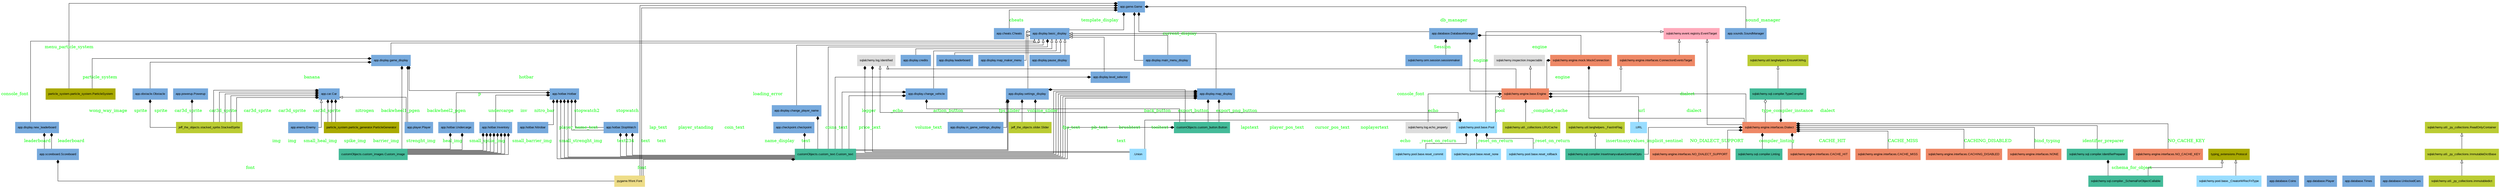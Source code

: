 digraph "classes_GameApp" {
  splines=ortho;
  edge [dir="forward"];
  node [shape=record, fontname=Arial, fontsize=10];

rankdir=BT
charset="utf-8"
".URL" [color="#99DDFF", fontcolor="black", label=<.URL>, shape="record", style="filled"];
".Union" [color="#99DDFF", fontcolor="black", label=<.Union>, shape="record", style="filled"];
".Union" [color="#99DDFF", fontcolor="black", label=<.Union>, shape="record", style="filled"];
".Union" [color="#99DDFF", fontcolor="black", label=<.Union>, shape="record", style="filled"];
"app.car.Car" [color="#77AADD", fontcolor="black", label=<app.car.Car>, shape="record", style="filled"];
"app.cheats.Cheats" [color="#77AADD", fontcolor="black", label=<app.cheats.Cheats>, shape="record", style="filled"];
"app.checkpoint.checkpoint" [color="#77AADD", fontcolor="black", label=<app.checkpoint.checkpoint>, shape="record", style="filled"];
"app.database.Coins" [color="#77AADD", fontcolor="black", label=<app.database.Coins>, shape="record", style="filled"];
"app.database.DatabaseManager" [color="#77AADD", fontcolor="black", label=<app.database.DatabaseManager>, shape="record", style="filled"];
"app.database.Player" [color="#77AADD", fontcolor="black", label=<app.database.Player>, shape="record", style="filled"];
"app.database.Times" [color="#77AADD", fontcolor="black", label=<app.database.Times>, shape="record", style="filled"];
"app.database.UnlockedCars" [color="#77AADD", fontcolor="black", label=<app.database.UnlockedCars>, shape="record", style="filled"];
"app.display.basic_display" [color="#77AADD", fontcolor="black", label=<app.display.basic_display>, shape="record", style="filled"];
"app.display.change_player_name" [color="#77AADD", fontcolor="black", label=<app.display.change_player_name>, shape="record", style="filled"];
"app.display.change_vehicle" [color="#77AADD", fontcolor="black", label=<app.display.change_vehicle>, shape="record", style="filled"];
"app.display.credits" [color="#77AADD", fontcolor="black", label=<app.display.credits>, shape="record", style="filled"];
"app.display.game_display" [color="#77AADD", fontcolor="black", label=<app.display.game_display>, shape="record", style="filled"];
"app.display.in_game_settings_display" [color="#77AADD", fontcolor="black", label=<app.display.in_game_settings_display>, shape="record", style="filled"];
"app.display.leaderboard" [color="#77AADD", fontcolor="black", label=<app.display.leaderboard>, shape="record", style="filled"];
"app.display.level_selector" [color="#77AADD", fontcolor="black", label=<app.display.level_selector>, shape="record", style="filled"];
"app.display.main_menu_display" [color="#77AADD", fontcolor="black", label=<app.display.main_menu_display>, shape="record", style="filled"];
"app.display.map_display" [color="#77AADD", fontcolor="black", label=<app.display.map_display>, shape="record", style="filled"];
"app.display.map_maker_menu" [color="#77AADD", fontcolor="black", label=<app.display.map_maker_menu>, shape="record", style="filled"];
"app.display.new_leaderboard" [color="#77AADD", fontcolor="black", label=<app.display.new_leaderboard>, shape="record", style="filled"];
"app.display.pause_display" [color="#77AADD", fontcolor="black", label=<app.display.pause_display>, shape="record", style="filled"];
"app.display.settings_display" [color="#77AADD", fontcolor="black", label=<app.display.settings_display>, shape="record", style="filled"];
"app.enemy.Enemy" [color="#77AADD", fontcolor="black", label=<app.enemy.Enemy>, shape="record", style="filled"];
"app.game.Game" [color="#77AADD", fontcolor="black", label=<app.game.Game>, shape="record", style="filled"];
"app.hotbar.Hotbar" [color="#77AADD", fontcolor="black", label=<app.hotbar.Hotbar>, shape="record", style="filled"];
"app.hotbar.Inventory" [color="#77AADD", fontcolor="black", label=<app.hotbar.Inventory>, shape="record", style="filled"];
"app.hotbar.Nitrobar" [color="#77AADD", fontcolor="black", label=<app.hotbar.Nitrobar>, shape="record", style="filled"];
"app.hotbar.StopWatch" [color="#77AADD", fontcolor="black", label=<app.hotbar.StopWatch>, shape="record", style="filled"];
"app.hotbar.Undercarge" [color="#77AADD", fontcolor="black", label=<app.hotbar.Undercarge>, shape="record", style="filled"];
"app.obstacle.Obstacle" [color="#77AADD", fontcolor="black", label=<app.obstacle.Obstacle>, shape="record", style="filled"];
"app.player.Player" [color="#77AADD", fontcolor="black", label=<app.player.Player>, shape="record", style="filled"];
"app.powerup.Powerup" [color="#77AADD", fontcolor="black", label=<app.powerup.Powerup>, shape="record", style="filled"];
"app.scoreboard.Scoreboard" [color="#77AADD", fontcolor="black", label=<app.scoreboard.Scoreboard>, shape="record", style="filled"];
"app.sounds.SoundManager" [color="#77AADD", fontcolor="black", label=<app.sounds.SoundManager>, shape="record", style="filled"];
"customObjects.custom_button.Button" [color="#44BB99", fontcolor="black", label=<customObjects.custom_button.Button>, shape="record", style="filled"];
"customObjects.custom_images.Custom_image" [color="#44BB99", fontcolor="black", label=<customObjects.custom_images.Custom_image>, shape="record", style="filled"];
"customObjects.custom_text.Custom_text" [color="#44BB99", fontcolor="black", label=<customObjects.custom_text.Custom_text>, shape="record", style="filled"];
"jeff_the_objects.slider.Slider" [color="#BBCC33", fontcolor="black", label=<jeff_the_objects.slider.Slider>, shape="record", style="filled"];
"jeff_the_objects.stacked_sprite.StackedSprite" [color="#BBCC33", fontcolor="black", label=<jeff_the_objects.stacked_sprite.StackedSprite>, shape="record", style="filled"];
"particle_system.particle_generator.ParticleGenerator" [color="#AAAA00", fontcolor="black", label=<particle_system.particle_generator.ParticleGenerator>, shape="record", style="filled"];
"particle_system.particle_system.ParticleSystem" [color="#AAAA00", fontcolor="black", label=<particle_system.particle_system.ParticleSystem>, shape="record", style="filled"];
"pygame.ftfont.Font" [color="#EEDD88", fontcolor="black", label=<pygame.ftfont.Font>, shape="record", style="filled"];
"sqlalchemy.engine.base.Engine" [color="#EE8866", fontcolor="black", label=<sqlalchemy.engine.base.Engine>, shape="record", style="filled"];
"sqlalchemy.engine.interfaces.CacheStats.CACHE_HIT" [color="#EE8866", fontcolor="black", label=<sqlalchemy.engine.interfaces.CACHE_HIT>, shape="record", style="filled"];
"sqlalchemy.engine.interfaces.CacheStats.CACHE_MISS" [color="#EE8866", fontcolor="black", label=<sqlalchemy.engine.interfaces.CACHE_MISS>, shape="record", style="filled"];
"sqlalchemy.engine.interfaces.CacheStats.CACHING_DISABLED" [color="#EE8866", fontcolor="black", label=<sqlalchemy.engine.interfaces.CACHING_DISABLED>, shape="record", style="filled"];
"sqlalchemy.engine.interfaces.ConnectionEventsTarget" [color="#EE8866", fontcolor="black", label=<sqlalchemy.engine.interfaces.ConnectionEventsTarget>, shape="record", style="filled"];
"sqlalchemy.engine.interfaces.Dialect" [color="#EE8866", fontcolor="black", label=<sqlalchemy.engine.interfaces.Dialect>, shape="record", style="filled"];
"sqlalchemy.engine.interfaces.BindTyping.NONE" [color="#EE8866", fontcolor="black", label=<sqlalchemy.engine.interfaces.NONE>, shape="record", style="filled"];
"sqlalchemy.engine.interfaces.CacheStats.NO_CACHE_KEY" [color="#EE8866", fontcolor="black", label=<sqlalchemy.engine.interfaces.NO_CACHE_KEY>, shape="record", style="filled"];
"sqlalchemy.engine.interfaces.CacheStats.NO_DIALECT_SUPPORT" [color="#EE8866", fontcolor="black", label=<sqlalchemy.engine.interfaces.NO_DIALECT_SUPPORT>, shape="record", style="filled"];
"sqlalchemy.engine.mock.MockConnection" [color="#EE8866", fontcolor="black", label=<sqlalchemy.engine.mock.MockConnection>, shape="record", style="filled"];
"sqlalchemy.event.registry.EventTarget" [color="#FFAABB", fontcolor="black", label=<sqlalchemy.event.registry.EventTarget>, shape="record", style="filled"];
"sqlalchemy.inspection.Inspectable" [color="#DDDDDD", fontcolor="black", label=<sqlalchemy.inspection.Inspectable>, shape="record", style="filled"];
"sqlalchemy.log.Identified" [color="#DDDDDD", fontcolor="black", label=<sqlalchemy.log.Identified>, shape="record", style="filled"];
"sqlalchemy.log.echo_property" [color="#DDDDDD", fontcolor="black", label=<sqlalchemy.log.echo_property>, shape="record", style="filled"];
"sqlalchemy.orm.session.sessionmaker" [color="#77AADD", fontcolor="black", label=<sqlalchemy.orm.session.sessionmaker>, shape="record", style="filled"];
"sqlalchemy.pool.base.Pool" [color="#99DDFF", fontcolor="black", label=<sqlalchemy.pool.base.Pool>, shape="record", style="filled"];
"sqlalchemy.pool.base._CreatorWRecFnType" [color="#99DDFF", fontcolor="black", label=<sqlalchemy.pool.base._CreatorWRecFnType>, shape="record", style="filled"];
"sqlalchemy.pool.base.ResetStyle.reset_commit" [color="#99DDFF", fontcolor="black", label=<sqlalchemy.pool.base.reset_commit>, shape="record", style="filled"];
"sqlalchemy.pool.base.ResetStyle.reset_none" [color="#99DDFF", fontcolor="black", label=<sqlalchemy.pool.base.reset_none>, shape="record", style="filled"];
"sqlalchemy.pool.base.ResetStyle.reset_rollback" [color="#99DDFF", fontcolor="black", label=<sqlalchemy.pool.base.reset_rollback>, shape="record", style="filled"];
"sqlalchemy.sql.compiler.IdentifierPreparer" [color="#44BB99", fontcolor="black", label=<sqlalchemy.sql.compiler.IdentifierPreparer>, shape="record", style="filled"];
"sqlalchemy.sql.compiler.InsertmanyvaluesSentinelOpts" [color="#44BB99", fontcolor="black", label=<sqlalchemy.sql.compiler.InsertmanyvaluesSentinelOpts>, shape="record", style="filled"];
"sqlalchemy.sql.compiler.Linting" [color="#44BB99", fontcolor="black", label=<sqlalchemy.sql.compiler.Linting>, shape="record", style="filled"];
"sqlalchemy.sql.compiler.TypeCompiler" [color="#44BB99", fontcolor="black", label=<sqlalchemy.sql.compiler.TypeCompiler>, shape="record", style="filled"];
"sqlalchemy.sql.compiler._SchemaForObjectCallable" [color="#44BB99", fontcolor="black", label=<sqlalchemy.sql.compiler._SchemaForObjectCallable>, shape="record", style="filled"];
"sqlalchemy.util._collections.LRUCache" [color="#BBCC33", fontcolor="black", label=<sqlalchemy.util._collections.LRUCache>, shape="record", style="filled"];
"sqlalchemy.util._py_collections.ImmutableDictBase" [color="#BBCC33", fontcolor="black", label=<sqlalchemy.util._py_collections.ImmutableDictBase>, shape="record", style="filled"];
"sqlalchemy.util._py_collections.ReadOnlyContainer" [color="#BBCC33", fontcolor="black", label=<sqlalchemy.util._py_collections.ReadOnlyContainer>, shape="record", style="filled"];
"sqlalchemy.util._py_collections.immutabledict" [color="#BBCC33", fontcolor="black", label=<sqlalchemy.util._py_collections.immutabledict>, shape="record", style="filled"];
"sqlalchemy.util.langhelpers.EnsureKWArg" [color="#BBCC33", fontcolor="black", label=<sqlalchemy.util.langhelpers.EnsureKWArg>, shape="record", style="filled"];
"sqlalchemy.util.langhelpers._FastIntFlag" [color="#BBCC33", fontcolor="black", label=<sqlalchemy.util.langhelpers._FastIntFlag>, shape="record", style="filled"];
"typing_extensions.Protocol" [color="#AAAA00", fontcolor="black", label=<typing_extensions.Protocol>, shape="record", style="filled"];
"app.display.change_player_name" -> "app.display.basic_display" [arrowhead="empty", arrowtail="none"];
"app.display.change_vehicle" -> "app.display.basic_display" [arrowhead="empty", arrowtail="none"];
"app.display.credits" -> "app.display.basic_display" [arrowhead="empty", arrowtail="none"];
"app.display.game_display" -> "app.display.basic_display" [arrowhead="empty", arrowtail="none"];
"app.display.in_game_settings_display" -> "app.display.settings_display" [arrowhead="empty", arrowtail="none"];
"app.display.leaderboard" -> "app.display.basic_display" [arrowhead="empty", arrowtail="none"];
"app.display.level_selector" -> "app.display.basic_display" [arrowhead="empty", arrowtail="none"];
"app.display.main_menu_display" -> "app.display.basic_display" [arrowhead="empty", arrowtail="none"];
"app.display.map_display" -> "app.display.basic_display" [arrowhead="empty", arrowtail="none"];
"app.display.map_maker_menu" -> "app.display.basic_display" [arrowhead="empty", arrowtail="none"];
"app.display.new_leaderboard" -> "app.display.basic_display" [arrowhead="empty", arrowtail="none"];
"app.display.pause_display" -> "app.display.basic_display" [arrowhead="empty", arrowtail="none"];
"app.display.settings_display" -> "app.display.basic_display" [arrowhead="empty", arrowtail="none"];
"app.enemy.Enemy" -> "app.car.Car" [arrowhead="empty", arrowtail="none"];
"app.player.Player" -> "app.car.Car" [arrowhead="empty", arrowtail="none"];
"sqlalchemy.engine.base.Engine" -> "sqlalchemy.engine.interfaces.ConnectionEventsTarget" [arrowhead="empty", arrowtail="none"];
"sqlalchemy.engine.base.Engine" -> "sqlalchemy.inspection.Inspectable" [arrowhead="empty", arrowtail="none"];
"sqlalchemy.engine.base.Engine" -> "sqlalchemy.log.Identified" [arrowhead="empty", arrowtail="none"];
"sqlalchemy.engine.interfaces.ConnectionEventsTarget" -> "sqlalchemy.event.registry.EventTarget" [arrowhead="empty", arrowtail="none"];
"sqlalchemy.engine.interfaces.Dialect" -> "sqlalchemy.event.registry.EventTarget" [arrowhead="empty", arrowtail="none"];
"sqlalchemy.pool.base.Pool" -> "sqlalchemy.event.registry.EventTarget" [arrowhead="empty", arrowtail="none"];
"sqlalchemy.pool.base.Pool" -> "sqlalchemy.log.Identified" [arrowhead="empty", arrowtail="none"];
"sqlalchemy.pool.base._CreatorWRecFnType" -> "typing_extensions.Protocol" [arrowhead="empty", arrowtail="none"];
"sqlalchemy.sql.compiler.InsertmanyvaluesSentinelOpts" -> "sqlalchemy.util.langhelpers._FastIntFlag" [arrowhead="empty", arrowtail="none"];
"sqlalchemy.sql.compiler.TypeCompiler" -> "sqlalchemy.util.langhelpers.EnsureKWArg" [arrowhead="empty", arrowtail="none"];
"sqlalchemy.sql.compiler._SchemaForObjectCallable" -> "typing_extensions.Protocol" [arrowhead="empty", arrowtail="none"];
"sqlalchemy.util._py_collections.ImmutableDictBase" -> "sqlalchemy.util._py_collections.ReadOnlyContainer" [arrowhead="empty", arrowtail="none"];
"sqlalchemy.util._py_collections.immutabledict" -> "sqlalchemy.util._py_collections.ImmutableDictBase" [arrowhead="empty", arrowtail="none"];
".URL" -> "sqlalchemy.engine.base.Engine" [arrowhead="diamond", arrowtail="none", fontcolor="green", label="url", style="solid"];
".Union" -> "sqlalchemy.log.Identified" [arrowhead="diamond", arrowtail="none", fontcolor="green", label="logger", style="solid"];
".Union" -> "sqlalchemy.log.Identified" [arrowhead="diamond", arrowtail="none", fontcolor="green", label="_echo", style="solid"];
".Union" -> "sqlalchemy.pool.base.Pool" [arrowhead="diamond", arrowtail="none", fontcolor="green", label="echo", style="solid"];
"app.cheats.Cheats" -> "app.game.Game" [arrowhead="diamond", arrowtail="none", fontcolor="green", label="cheats", style="solid"];
"app.database.DatabaseManager" -> "app.game.Game" [arrowhead="diamond", arrowtail="none", fontcolor="green", label="db_manager", style="solid"];
"app.display.basic_display" -> "app.game.Game" [arrowhead="diamond", arrowtail="none", fontcolor="green", label="template_display", style="solid"];
"app.display.main_menu_display" -> "app.game.Game" [arrowhead="diamond", arrowtail="none", fontcolor="green", label="current_display", style="solid"];
"app.hotbar.Hotbar" -> "app.display.game_display" [arrowhead="diamond", arrowtail="none", fontcolor="green", label="hotbar", style="solid"];
"app.hotbar.Inventory" -> "app.hotbar.Hotbar" [arrowhead="diamond", arrowtail="none", fontcolor="green", label="inv", style="solid"];
"app.hotbar.Nitrobar" -> "app.hotbar.Hotbar" [arrowhead="diamond", arrowtail="none", fontcolor="green", label="nitro_bar", style="solid"];
"app.hotbar.StopWatch" -> "app.hotbar.Hotbar" [arrowhead="diamond", arrowtail="none", fontcolor="green", label="stopwatch", style="solid"];
"app.hotbar.StopWatch" -> "app.hotbar.Hotbar" [arrowhead="diamond", arrowtail="none", fontcolor="green", label="stopwatch2", style="solid"];
"app.hotbar.Undercarge" -> "app.hotbar.Hotbar" [arrowhead="diamond", arrowtail="none", fontcolor="green", label="undercarge", style="solid"];
"app.obstacle.Obstacle" -> "app.display.game_display" [arrowhead="diamond", arrowtail="none", fontcolor="green", label="banana", style="solid"];
"app.player.Player" -> "app.display.game_display" [arrowhead="diamond", arrowtail="none", fontcolor="green", label="p", style="solid"];
"app.scoreboard.Scoreboard" -> "app.display.new_leaderboard" [arrowhead="diamond", arrowtail="none", fontcolor="green", label="leaderboard", style="solid"];
"app.scoreboard.Scoreboard" -> "app.display.new_leaderboard" [arrowhead="diamond", arrowtail="none", fontcolor="green", label="leaderboard", style="solid"];
"app.sounds.SoundManager" -> "app.game.Game" [arrowhead="diamond", arrowtail="none", fontcolor="green", label="sound_manager", style="solid"];
"customObjects.custom_button.Button" -> "app.display.change_vehicle" [arrowhead="diamond", arrowtail="none", fontcolor="green", label="action_button", style="solid"];
"customObjects.custom_button.Button" -> "app.display.map_display" [arrowhead="diamond", arrowtail="none", fontcolor="green", label="export_button", style="solid"];
"customObjects.custom_button.Button" -> "app.display.map_display" [arrowhead="diamond", arrowtail="none", fontcolor="green", label="export_png_button", style="solid"];
"customObjects.custom_button.Button" -> "app.display.settings_display" [arrowhead="diamond", arrowtail="none", fontcolor="green", label="back_button", style="solid"];
"customObjects.custom_images.Custom_image" -> "app.display.game_display" [arrowhead="diamond", arrowtail="none", fontcolor="green", label="wong_way_image", style="solid"];
"customObjects.custom_images.Custom_image" -> "app.hotbar.Inventory" [arrowhead="diamond", arrowtail="none", fontcolor="green", label="spike_img", style="solid"];
"customObjects.custom_images.Custom_image" -> "app.hotbar.Inventory" [arrowhead="diamond", arrowtail="none", fontcolor="green", label="barrier_img", style="solid"];
"customObjects.custom_images.Custom_image" -> "app.hotbar.Inventory" [arrowhead="diamond", arrowtail="none", fontcolor="green", label="strenght_img", style="solid"];
"customObjects.custom_images.Custom_image" -> "app.hotbar.Inventory" [arrowhead="diamond", arrowtail="none", fontcolor="green", label="heal_img", style="solid"];
"customObjects.custom_images.Custom_image" -> "app.hotbar.Inventory" [arrowhead="diamond", arrowtail="none", fontcolor="green", label="small_spike_img", style="solid"];
"customObjects.custom_images.Custom_image" -> "app.hotbar.Inventory" [arrowhead="diamond", arrowtail="none", fontcolor="green", label="small_barrier_img", style="solid"];
"customObjects.custom_images.Custom_image" -> "app.hotbar.Inventory" [arrowhead="diamond", arrowtail="none", fontcolor="green", label="small_strenght_img", style="solid"];
"customObjects.custom_images.Custom_image" -> "app.hotbar.Inventory" [arrowhead="diamond", arrowtail="none", fontcolor="green", label="small_heal_img", style="solid"];
"customObjects.custom_images.Custom_image" -> "app.hotbar.Undercarge" [arrowhead="diamond", arrowtail="none", fontcolor="green", label="img", style="solid"];
"customObjects.custom_images.Custom_image" -> "app.hotbar.Undercarge" [arrowhead="diamond", arrowtail="none", fontcolor="green", label="img", style="solid"];
"customObjects.custom_text.Custom_text" -> "app.checkpoint.checkpoint" [arrowhead="diamond", arrowtail="none", fontcolor="green", label="text", style="solid"];
"customObjects.custom_text.Custom_text" -> "app.display.basic_display" [arrowhead="diamond", arrowtail="none", fontcolor="green", label="loading_error", style="solid"];
"customObjects.custom_text.Custom_text" -> "app.display.change_player_name" [arrowhead="diamond", arrowtail="none", fontcolor="green", label="name_display", style="solid"];
"customObjects.custom_text.Custom_text" -> "app.display.change_vehicle" [arrowhead="diamond", arrowtail="none", fontcolor="green", label="coins_text", style="solid"];
"customObjects.custom_text.Custom_text" -> "app.display.change_vehicle" [arrowhead="diamond", arrowtail="none", fontcolor="green", label="price_text", style="solid"];
"customObjects.custom_text.Custom_text" -> "app.display.level_selector" [arrowhead="diamond", arrowtail="none", fontcolor="green", label="pb_text", style="solid"];
"customObjects.custom_text.Custom_text" -> "app.display.map_display" [arrowhead="diamond", arrowtail="none", fontcolor="green", label="brushtext", style="solid"];
"customObjects.custom_text.Custom_text" -> "app.display.map_display" [arrowhead="diamond", arrowtail="none", fontcolor="green", label="tooltext", style="solid"];
"customObjects.custom_text.Custom_text" -> "app.display.map_display" [arrowhead="diamond", arrowtail="none", fontcolor="green", label="lapstext", style="solid"];
"customObjects.custom_text.Custom_text" -> "app.display.map_display" [arrowhead="diamond", arrowtail="none", fontcolor="green", label="player_pos_text", style="solid"];
"customObjects.custom_text.Custom_text" -> "app.display.map_display" [arrowhead="diamond", arrowtail="none", fontcolor="green", label="cursor_pos_text", style="solid"];
"customObjects.custom_text.Custom_text" -> "app.display.map_display" [arrowhead="diamond", arrowtail="none", fontcolor="green", label="noplayertext", style="solid"];
"customObjects.custom_text.Custom_text" -> "app.display.settings_display" [arrowhead="diamond", arrowtail="none", fontcolor="green", label="fps_text", style="solid"];
"customObjects.custom_text.Custom_text" -> "app.display.settings_display" [arrowhead="diamond", arrowtail="none", fontcolor="green", label="volume_text", style="solid"];
"customObjects.custom_text.Custom_text" -> "app.hotbar.Hotbar" [arrowhead="diamond", arrowtail="none", fontcolor="green", label="player_name_text", style="solid"];
"customObjects.custom_text.Custom_text" -> "app.hotbar.Hotbar" [arrowhead="diamond", arrowtail="none", fontcolor="green", label="lap_text", style="solid"];
"customObjects.custom_text.Custom_text" -> "app.hotbar.Hotbar" [arrowhead="diamond", arrowtail="none", fontcolor="green", label="player_standing", style="solid"];
"customObjects.custom_text.Custom_text" -> "app.hotbar.Hotbar" [arrowhead="diamond", arrowtail="none", fontcolor="green", label="coin_text", style="solid"];
"customObjects.custom_text.Custom_text" -> "app.hotbar.StopWatch" [arrowhead="diamond", arrowtail="none", fontcolor="green", label="text234", style="solid"];
"customObjects.custom_text.Custom_text" -> "app.hotbar.StopWatch" [arrowhead="diamond", arrowtail="none", fontcolor="green", label="text", style="solid"];
"customObjects.custom_text.Custom_text" -> "app.hotbar.StopWatch" [arrowhead="diamond", arrowtail="none", fontcolor="green", label="text", style="solid"];
"customObjects.custom_text.Custom_text" -> "customObjects.custom_button.Button" [arrowhead="diamond", arrowtail="none", fontcolor="green", label="text", style="solid"];
"jeff_the_objects.slider.Slider" -> "app.display.settings_display" [arrowhead="diamond", arrowtail="none", fontcolor="green", label="fps_slider", style="solid"];
"jeff_the_objects.slider.Slider" -> "app.display.settings_display" [arrowhead="diamond", arrowtail="none", fontcolor="green", label="volume_slider", style="solid"];
"jeff_the_objects.stacked_sprite.StackedSprite" -> "app.car.Car" [arrowhead="diamond", arrowtail="none", fontcolor="green", label="car3d_sprite", style="solid"];
"jeff_the_objects.stacked_sprite.StackedSprite" -> "app.car.Car" [arrowhead="diamond", arrowtail="none", fontcolor="green", label="car3d_sprite", style="solid"];
"jeff_the_objects.stacked_sprite.StackedSprite" -> "app.car.Car" [arrowhead="diamond", arrowtail="none", fontcolor="green", label="car3d_sprite", style="solid"];
"jeff_the_objects.stacked_sprite.StackedSprite" -> "app.car.Car" [arrowhead="diamond", arrowtail="none", fontcolor="green", label="car3d_sprite", style="solid"];
"jeff_the_objects.stacked_sprite.StackedSprite" -> "app.car.Car" [arrowhead="diamond", arrowtail="none", fontcolor="green", label="car3d_sprite", style="solid"];
"jeff_the_objects.stacked_sprite.StackedSprite" -> "app.obstacle.Obstacle" [arrowhead="diamond", arrowtail="none", fontcolor="green", label="sprite", style="solid"];
"jeff_the_objects.stacked_sprite.StackedSprite" -> "app.powerup.Powerup" [arrowhead="diamond", arrowtail="none", fontcolor="green", label="sprite", style="solid"];
"particle_system.particle_generator.ParticleGenerator" -> "app.car.Car" [arrowhead="diamond", arrowtail="none", fontcolor="green", label="backwheel1_pgen", style="solid"];
"particle_system.particle_generator.ParticleGenerator" -> "app.car.Car" [arrowhead="diamond", arrowtail="none", fontcolor="green", label="backwheel2_pgen", style="solid"];
"particle_system.particle_generator.ParticleGenerator" -> "app.car.Car" [arrowhead="diamond", arrowtail="none", fontcolor="green", label="nitrogen", style="solid"];
"particle_system.particle_system.ParticleSystem" -> "app.display.game_display" [arrowhead="diamond", arrowtail="none", fontcolor="green", label="particle_system", style="solid"];
"particle_system.particle_system.ParticleSystem" -> "app.game.Game" [arrowhead="diamond", arrowtail="none", fontcolor="green", label="menu_particle_system", style="solid"];
"pygame.ftfont.Font" -> "app.game.Game" [arrowhead="diamond", arrowtail="none", fontcolor="green", label="console_font", style="solid"];
"pygame.ftfont.Font" -> "app.game.Game" [arrowhead="diamond", arrowtail="none", fontcolor="green", label="console_font", style="solid"];
"pygame.ftfont.Font" -> "app.scoreboard.Scoreboard" [arrowhead="diamond", arrowtail="none", fontcolor="green", label="font", style="solid"];
"pygame.ftfont.Font" -> "customObjects.custom_text.Custom_text" [arrowhead="diamond", arrowtail="none", fontcolor="green", label="font", style="solid"];
"sqlalchemy.engine.base.Engine" -> "app.database.DatabaseManager" [arrowhead="diamond", arrowtail="none", fontcolor="green", label="engine", style="solid"];
"sqlalchemy.engine.base.Engine" -> "sqlalchemy.engine.mock.MockConnection" [arrowhead="diamond", arrowtail="none", fontcolor="green", label="engine", style="solid"];
"sqlalchemy.engine.interfaces.BindTyping.NONE" -> "sqlalchemy.engine.interfaces.Dialect" [arrowhead="diamond", arrowtail="none", fontcolor="green", label="bind_typing", style="solid"];
"sqlalchemy.engine.interfaces.CacheStats.CACHE_HIT" -> "sqlalchemy.engine.interfaces.Dialect" [arrowhead="diamond", arrowtail="none", fontcolor="green", label="CACHE_HIT", style="solid"];
"sqlalchemy.engine.interfaces.CacheStats.CACHE_MISS" -> "sqlalchemy.engine.interfaces.Dialect" [arrowhead="diamond", arrowtail="none", fontcolor="green", label="CACHE_MISS", style="solid"];
"sqlalchemy.engine.interfaces.CacheStats.CACHING_DISABLED" -> "sqlalchemy.engine.interfaces.Dialect" [arrowhead="diamond", arrowtail="none", fontcolor="green", label="CACHING_DISABLED", style="solid"];
"sqlalchemy.engine.interfaces.CacheStats.NO_CACHE_KEY" -> "sqlalchemy.engine.interfaces.Dialect" [arrowhead="diamond", arrowtail="none", fontcolor="green", label="NO_CACHE_KEY", style="solid"];
"sqlalchemy.engine.interfaces.CacheStats.NO_DIALECT_SUPPORT" -> "sqlalchemy.engine.interfaces.Dialect" [arrowhead="diamond", arrowtail="none", fontcolor="green", label="NO_DIALECT_SUPPORT", style="solid"];
"sqlalchemy.engine.interfaces.Dialect" -> "sqlalchemy.engine.base.Engine" [arrowhead="diamond", arrowtail="none", fontcolor="green", label="dialect", style="solid"];
"sqlalchemy.engine.interfaces.Dialect" -> "sqlalchemy.engine.mock.MockConnection" [arrowhead="diamond", arrowtail="none", fontcolor="green", label="dialect", style="solid"];
"sqlalchemy.engine.mock.MockConnection" -> "app.database.DatabaseManager" [arrowhead="diamond", arrowtail="none", fontcolor="green", label="engine", style="solid"];
"sqlalchemy.log.echo_property" -> "sqlalchemy.engine.base.Engine" [arrowhead="diamond", arrowtail="none", fontcolor="green", label="echo", style="solid"];
"sqlalchemy.orm.session.sessionmaker" -> "app.database.DatabaseManager" [arrowhead="diamond", arrowtail="none", fontcolor="green", label="Session", style="solid"];
"sqlalchemy.pool.base.ResetStyle.reset_commit" -> "sqlalchemy.pool.base.Pool" [arrowhead="diamond", arrowtail="none", fontcolor="green", label="_reset_on_return", style="solid"];
"sqlalchemy.pool.base.ResetStyle.reset_none" -> "sqlalchemy.pool.base.Pool" [arrowhead="diamond", arrowtail="none", fontcolor="green", label="_reset_on_return", style="solid"];
"sqlalchemy.pool.base.ResetStyle.reset_rollback" -> "sqlalchemy.pool.base.Pool" [arrowhead="diamond", arrowtail="none", fontcolor="green", label="_reset_on_return", style="solid"];
"sqlalchemy.sql.compiler.IdentifierPreparer" -> "sqlalchemy.engine.interfaces.Dialect" [arrowhead="diamond", arrowtail="none", fontcolor="green", label="identifier_preparer", style="solid"];
"sqlalchemy.sql.compiler.InsertmanyvaluesSentinelOpts" -> "sqlalchemy.engine.interfaces.Dialect" [arrowhead="diamond", arrowtail="none", fontcolor="green", label="insertmanyvalues_implicit_sentinel", style="solid"];
"sqlalchemy.sql.compiler.Linting" -> "sqlalchemy.engine.interfaces.Dialect" [arrowhead="diamond", arrowtail="none", fontcolor="green", label="compiler_linting", style="solid"];
"sqlalchemy.sql.compiler.TypeCompiler" -> "sqlalchemy.engine.interfaces.Dialect" [arrowhead="diamond", arrowtail="none", fontcolor="green", label="type_compiler_instance", style="solid"];
"sqlalchemy.sql.compiler._SchemaForObjectCallable" -> "sqlalchemy.sql.compiler.IdentifierPreparer" [arrowhead="diamond", arrowtail="none", fontcolor="green", label="schema_for_object", style="solid"];
"sqlalchemy.util._collections.LRUCache" -> "sqlalchemy.engine.base.Engine" [arrowhead="diamond", arrowtail="none", fontcolor="green", label="_compiled_cache", style="solid"];
"sqlalchemy.engine.interfaces.Dialect" -> "sqlalchemy.sql.compiler.TypeCompiler" [arrowhead="odiamond", arrowtail="none", fontcolor="green", label="dialect", style="solid"];
"sqlalchemy.pool.base.Pool" -> "sqlalchemy.engine.base.Engine" [arrowhead="odiamond", arrowtail="none", fontcolor="green", label="pool", style="solid"];
}
